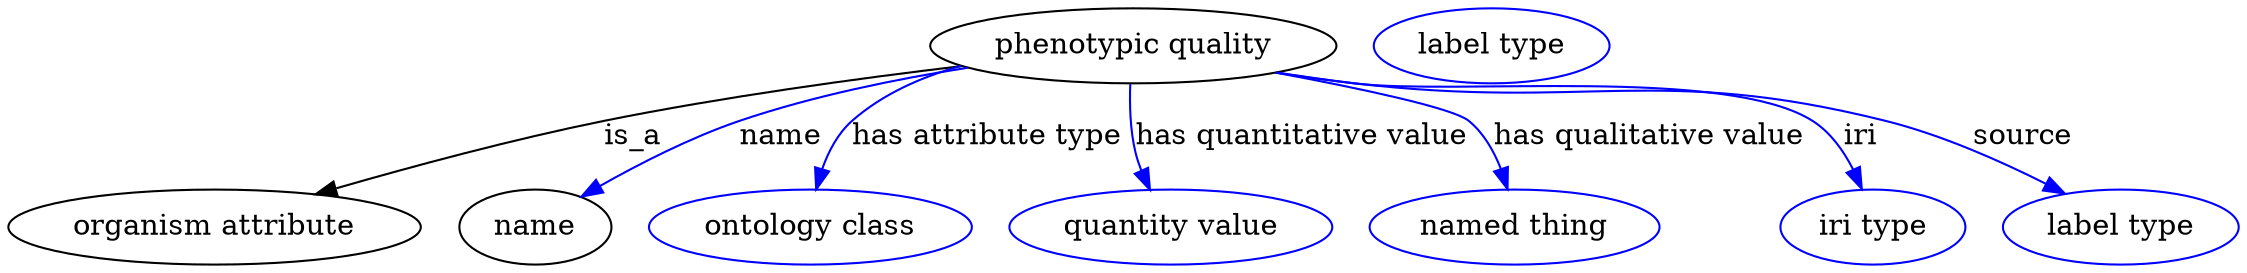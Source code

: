 digraph {
	graph [bb="0,0,1069.3,123"];
	node [label="\N"];
	"phenotypic quality"	 [height=0.5,
		label="phenotypic quality",
		pos="538.79,105",
		width=2.7081];
	"organism attribute"	 [height=0.5,
		pos="98.791,18",
		width=2.7442];
	"phenotypic quality" -> "organism attribute"	 [label=is_a,
		lp="298.79,61.5",
		pos="e,148.9,33.597 454.82,95.813 405.11,89.701 341.05,80.651 284.79,69 242.23,60.187 195.02,47.2 158.8,36.537"];
	name	 [height=0.5,
		pos="251.79,18",
		width=1.011];
	"phenotypic quality" -> name	 [color=blue,
		label=name,
		lp="369.79,61.5",
		pos="e,274.69,32.37 457.89,94.906 423.92,89.311 384.35,80.991 349.79,69 326.59,60.948 302.08,48.192 283.38,37.452",
		style=solid];
	"has attribute type"	 [color=blue,
		height=0.5,
		label="ontology class",
		pos="383.79,18",
		width=2.1484];
	"phenotypic quality" -> "has attribute type"	 [color=blue,
		label="has attribute type",
		lp="468.79,61.5",
		pos="e,386.73,36.42 469.05,92.395 441.52,86.211 414.01,78.128 403.79,69 397.06,62.991 392.57,54.431 389.59,46.036",
		style=solid];
	"has quantitative value"	 [color=blue,
		height=0.5,
		label="quantity value",
		pos="556.79,18",
		width=2.1484];
	"phenotypic quality" -> "has quantitative value"	 [color=blue,
		label="has quantitative value",
		lp="619.79,61.5",
		pos="e,546.41,36.141 537.31,86.832 536.97,76.991 537.28,64.691 539.79,54 540.46,51.161 541.37,48.28 542.42,45.448",
		style=solid];
	"has qualitative value"	 [color=blue,
		height=0.5,
		label="named thing",
		pos="721.79,18",
		width=1.9318];
	"phenotypic quality" -> "has qualitative value"	 [color=blue,
		label="has qualitative value",
		lp="786.29,61.5",
		pos="e,718.34,36.092 608.6,92.435 648.64,84.697 692.4,75.121 699.79,69 706.94,63.076 711.83,54.39 715.14,45.86",
		style=solid];
	iri	 [color=blue,
		height=0.5,
		label="iri type",
		pos="893.79,18",
		width=1.2277];
	"phenotypic quality" -> iri	 [color=blue,
		label=iri,
		lp="887.79,61.5",
		pos="e,888.35,36.203 608.23,92.324 620.39,90.358 632.94,88.488 644.79,87 693.46,80.888 823.43,95.375 864.79,69 873.46,63.472 879.8,54.375 \
884.3,45.382",
		style=solid];
	source	 [color=blue,
		height=0.5,
		label="label type",
		pos="1012.8,18",
		width=1.5707];
	"phenotypic quality" -> source	 [color=blue,
		label=source,
		lp="966.29,61.5",
		pos="e,985.01,33.897 607.93,92.258 620.18,90.287 632.84,88.433 644.79,87 757.6,73.473 789.63,96.802 899.79,69 926.33,62.302 954.39,49.672 \
975.91,38.657",
		style=solid];
	attribute_name	 [color=blue,
		height=0.5,
		label="label type",
		pos="710.79,105",
		width=1.5707];
}
